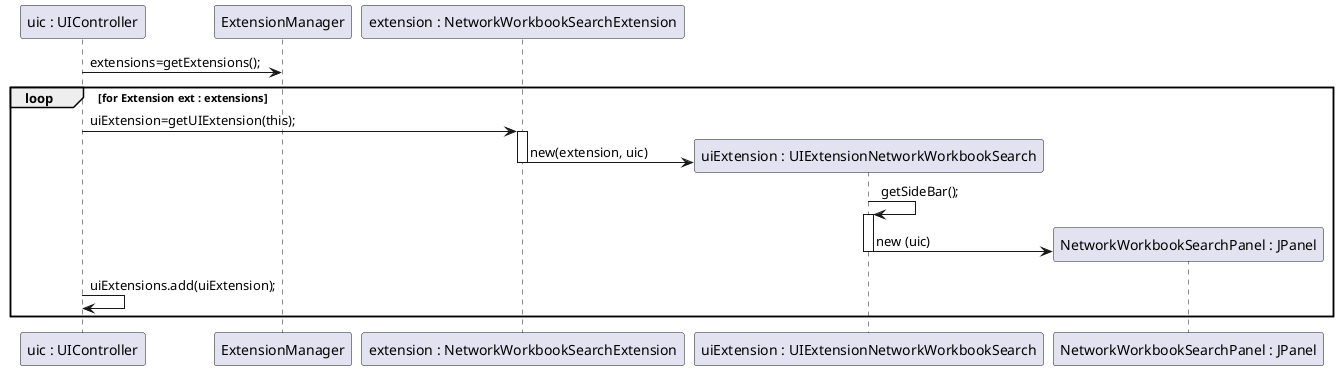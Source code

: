   @startuml doc-files/ipc03.2_extension_load_sd.png
  participant "uic : UIController" as UIC
  participant ExtensionManager as ExtM
  participant "extension : NetworkWorkbookSearchExtension" as EExample
  participant "uiExtension : UIExtensionNetworkWorkbookSearch" as UIExt
  participant "NetworkWorkbookSearchPanel : JPanel" as cp
  UIC -> ExtM : extensions=getExtensions();
  loop for Extension ext : extensions
  	UIC -> EExample : uiExtension=getUIExtension(this);
  	activate EExample
  	create UIExt
  	EExample -> UIExt : new(extension, uic)
  	deactivate EExample
  	UIExt -> UIExt : getSideBar();
  	activate UIExt
  	create cp
  	UIExt -> cp :  new (uic)
  	deactivate UIExt
  	UIC -> UIC : uiExtensions.add(uiExtension);
  end
  @enduml